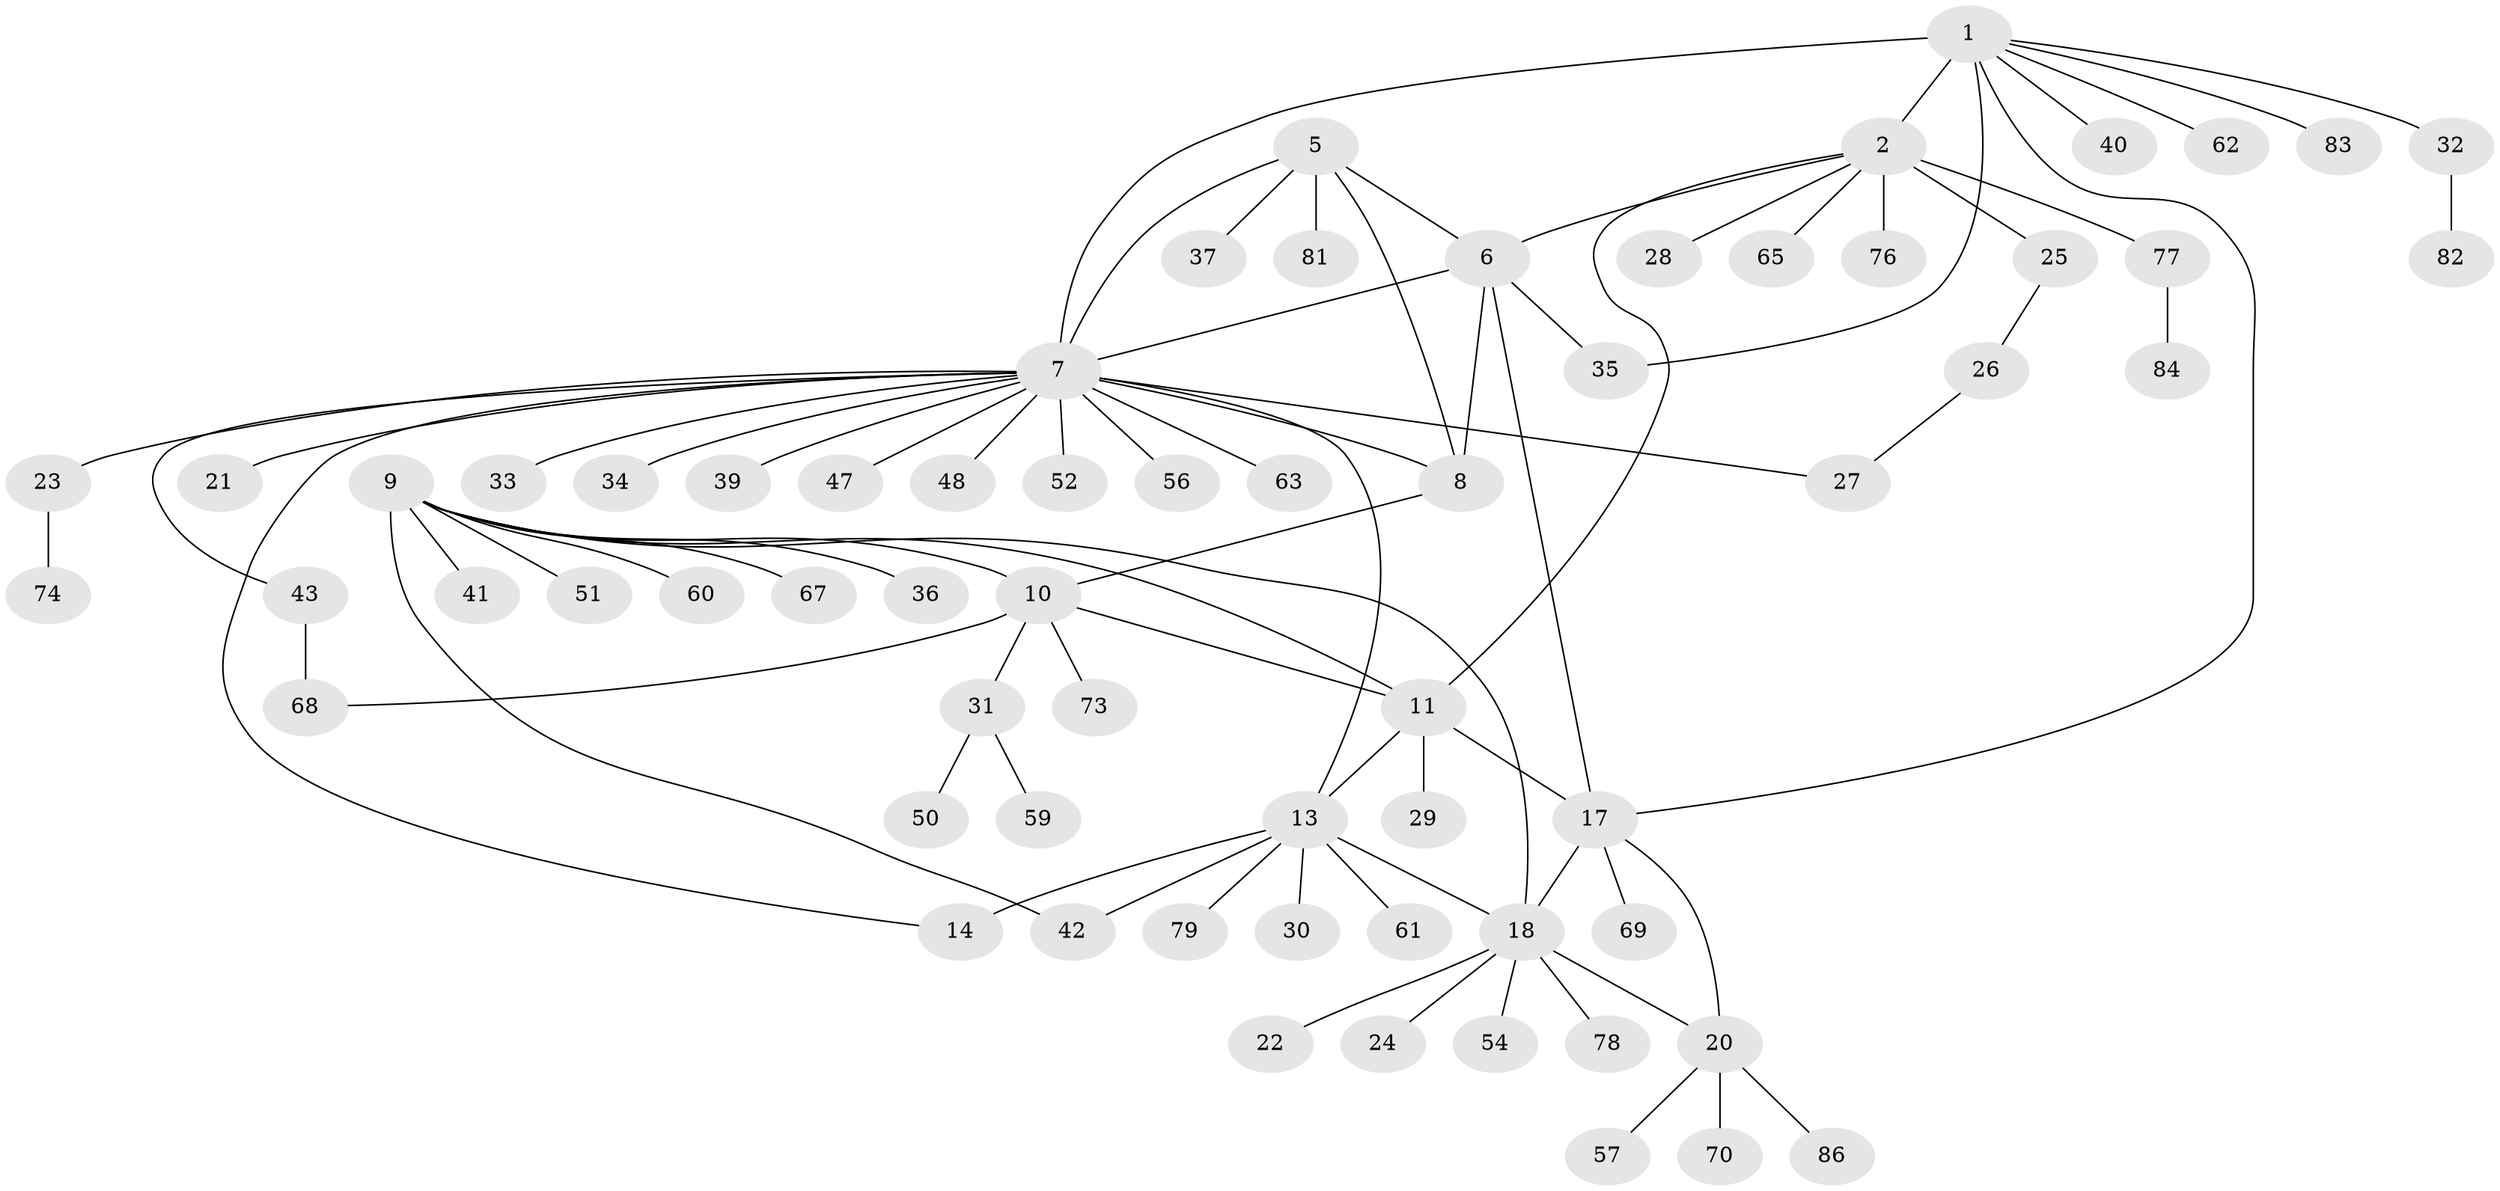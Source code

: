 // Generated by graph-tools (version 1.1) at 2025/24/03/03/25 07:24:11]
// undirected, 65 vertices, 81 edges
graph export_dot {
graph [start="1"]
  node [color=gray90,style=filled];
  1 [super="+4"];
  2 [super="+3"];
  5 [super="+80"];
  6 [super="+53"];
  7 [super="+16"];
  8 [super="+46"];
  9 [super="+12"];
  10 [super="+49"];
  11 [super="+71"];
  13 [super="+15"];
  14;
  17 [super="+55"];
  18 [super="+19"];
  20 [super="+44"];
  21;
  22;
  23 [super="+38"];
  24;
  25;
  26 [super="+58"];
  27;
  28;
  29;
  30;
  31 [super="+45"];
  32 [super="+64"];
  33;
  34 [super="+85"];
  35;
  36;
  37;
  39;
  40;
  41;
  42 [super="+87"];
  43 [super="+75"];
  47;
  48;
  50;
  51;
  52;
  54;
  56 [super="+72"];
  57;
  59;
  60;
  61;
  62 [super="+66"];
  63;
  65;
  67;
  68;
  69;
  70;
  73;
  74;
  76;
  77;
  78;
  79;
  81;
  82;
  83;
  84;
  86;
  1 -- 2 [weight=4];
  1 -- 17;
  1 -- 32;
  1 -- 35;
  1 -- 83;
  1 -- 7;
  1 -- 40;
  1 -- 62;
  2 -- 6;
  2 -- 28;
  2 -- 77;
  2 -- 65;
  2 -- 25;
  2 -- 11;
  2 -- 76;
  5 -- 6;
  5 -- 7;
  5 -- 8;
  5 -- 37;
  5 -- 81;
  6 -- 7;
  6 -- 8;
  6 -- 17;
  6 -- 35;
  7 -- 8;
  7 -- 21;
  7 -- 27;
  7 -- 33;
  7 -- 43;
  7 -- 47;
  7 -- 48;
  7 -- 56;
  7 -- 63;
  7 -- 34;
  7 -- 39;
  7 -- 13 [weight=2];
  7 -- 14;
  7 -- 52;
  7 -- 23;
  8 -- 10;
  9 -- 10 [weight=2];
  9 -- 11 [weight=2];
  9 -- 36;
  9 -- 41;
  9 -- 42;
  9 -- 51;
  9 -- 60;
  9 -- 67;
  9 -- 18;
  10 -- 11;
  10 -- 31;
  10 -- 68;
  10 -- 73;
  11 -- 13;
  11 -- 29;
  11 -- 17;
  13 -- 14 [weight=2];
  13 -- 30;
  13 -- 61;
  13 -- 42;
  13 -- 79;
  13 -- 18;
  17 -- 18 [weight=2];
  17 -- 20;
  17 -- 69;
  18 -- 20 [weight=2];
  18 -- 24;
  18 -- 78;
  18 -- 54;
  18 -- 22;
  20 -- 86;
  20 -- 57;
  20 -- 70;
  23 -- 74;
  25 -- 26;
  26 -- 27;
  31 -- 50;
  31 -- 59;
  32 -- 82;
  43 -- 68;
  77 -- 84;
}

